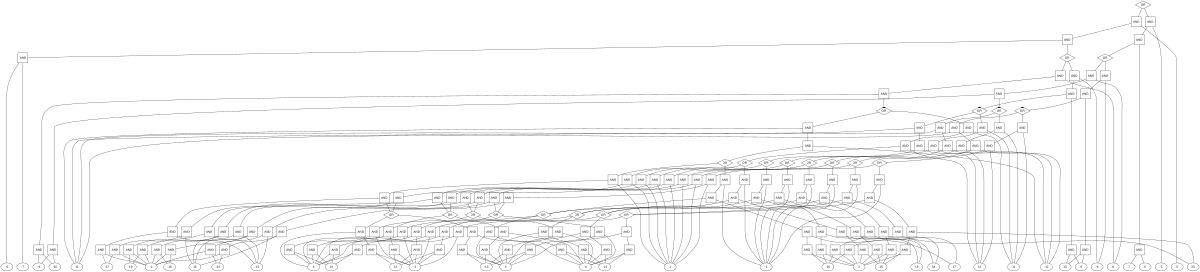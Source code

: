 graph demo_instances{
      rankdir=TB;
      size="8,5";
      node [fontname="Arial"];

      AND3 [shape=square, label="AND"];
      AND3 -- -6;
      AND3 -- -7;
      AND7 [shape=square, label="AND"];
      AND7 -- -9;
      AND7 -- -10;
      AND14 [shape=square, label="AND"];
      AND14 -- -2;
      AND14 -- -17;
      AND15 [shape=square, label="AND"];
      AND15 -- -15;
      AND15 -- AND14;
      AND19 [shape=square, label="AND"];
      AND19 -- -3;
      AND19 -- 13;
      AND20 [shape=square, label="AND"];
      AND20 -- 4;
      AND20 -- AND19;
      AND24 [shape=square, label="AND"];
      AND24 -- -13;
      AND24 -- 3;
      AND25 [shape=square, label="AND"];
      AND25 -- -4;
      AND25 -- AND24;
      OR26 [shape=diamond, label="OR"];
      OR26 -- AND20;
      OR26 -- AND25;
      AND27 [shape=square, label="AND"];
      AND27 -- AND15;
      AND27 -- OR26;
      AND28 [shape=square, label="AND"];
      AND28 -- 1;
      AND28 -- AND27;
      AND33 [shape=square, label="AND"];
      AND33 -- 2;
      AND33 -- -16;
      AND34 [shape=square, label="AND"];
      AND34 -- 17;
      AND34 -- AND33;
      AND36 [shape=square, label="AND"];
      AND36 -- -4;
      AND36 -- -14;
      AND37 [shape=square, label="AND"];
      AND37 -- 3;
      AND37 -- AND36;
      AND39 [shape=square, label="AND"];
      AND39 -- 4;
      AND39 -- 14;
      AND40 [shape=square, label="AND"];
      AND40 -- -3;
      AND40 -- AND39;
      OR41 [shape=diamond, label="OR"];
      OR41 -- AND37;
      OR41 -- AND40;
      AND42 [shape=square, label="AND"];
      AND42 -- AND34;
      AND42 -- OR41;
      AND43 [shape=square, label="AND"];
      AND43 -- -1;
      AND43 -- AND42;
      OR44 [shape=diamond, label="OR"];
      OR44 -- AND28;
      OR44 -- AND43;
      AND45 [shape=square, label="AND"];
      AND45 -- -12;
      AND45 -- OR44;
      AND46 [shape=square, label="AND"];
      AND46 -- 11;
      AND46 -- AND45;
      AND50 [shape=square, label="AND"];
      AND50 -- -2;
      AND50 -- -17;
      AND51 [shape=square, label="AND"];
      AND51 -- 15;
      AND51 -- AND50;
      AND52 [shape=square, label="AND"];
      AND52 -- AND51;
      AND52 -- OR26;
      AND53 [shape=square, label="AND"];
      AND53 -- 1;
      AND53 -- AND52;
      AND55 [shape=square, label="AND"];
      AND55 -- 2;
      AND55 -- 16;
      AND56 [shape=square, label="AND"];
      AND56 -- 17;
      AND56 -- AND55;
      AND57 [shape=square, label="AND"];
      AND57 -- AND56;
      AND57 -- OR41;
      AND58 [shape=square, label="AND"];
      AND58 -- -1;
      AND58 -- AND57;
      OR59 [shape=diamond, label="OR"];
      OR59 -- AND53;
      OR59 -- AND58;
      AND60 [shape=square, label="AND"];
      AND60 -- 12;
      AND60 -- OR59;
      AND61 [shape=square, label="AND"];
      AND61 -- -11;
      AND61 -- AND60;
      OR62 [shape=diamond, label="OR"];
      OR62 -- AND46;
      OR62 -- AND61;
      AND63 [shape=square, label="AND"];
      AND63 -- AND7;
      AND63 -- OR62;
      AND64 [shape=square, label="AND"];
      AND64 -- 8;
      AND64 -- AND63;
      AND68 [shape=square, label="AND"];
      AND68 -- 10;
      AND68 -- 9;
      AND70 [shape=square, label="AND"];
      AND70 -- -2;
      AND70 -- -19;
      AND71 [shape=square, label="AND"];
      AND71 -- -15;
      AND71 -- AND70;
      AND72 [shape=square, label="AND"];
      AND72 -- -3;
      AND72 -- 13;
      AND73 [shape=square, label="AND"];
      AND73 -- 4;
      AND73 -- AND72;
      AND74 [shape=square, label="AND"];
      AND74 -- -13;
      AND74 -- 3;
      AND75 [shape=square, label="AND"];
      AND75 -- -4;
      AND75 -- AND74;
      OR76 [shape=diamond, label="OR"];
      OR76 -- AND73;
      OR76 -- AND75;
      AND77 [shape=square, label="AND"];
      AND77 -- AND71;
      AND77 -- OR76;
      AND78 [shape=square, label="AND"];
      AND78 -- 1;
      AND78 -- AND77;
      AND80 [shape=square, label="AND"];
      AND80 -- 2;
      AND80 -- -16;
      AND81 [shape=square, label="AND"];
      AND81 -- 19;
      AND81 -- AND80;
      AND82 [shape=square, label="AND"];
      AND82 -- -4;
      AND82 -- -14;
      AND83 [shape=square, label="AND"];
      AND83 -- 3;
      AND83 -- AND82;
      AND84 [shape=square, label="AND"];
      AND84 -- 4;
      AND84 -- 14;
      AND85 [shape=square, label="AND"];
      AND85 -- -3;
      AND85 -- AND84;
      OR86 [shape=diamond, label="OR"];
      OR86 -- AND83;
      OR86 -- AND85;
      AND87 [shape=square, label="AND"];
      AND87 -- AND81;
      AND87 -- OR86;
      AND88 [shape=square, label="AND"];
      AND88 -- -1;
      AND88 -- AND87;
      OR89 [shape=diamond, label="OR"];
      OR89 -- AND78;
      OR89 -- AND88;
      AND90 [shape=square, label="AND"];
      AND90 -- -12;
      AND90 -- OR89;
      AND91 [shape=square, label="AND"];
      AND91 -- 11;
      AND91 -- AND90;
      AND92 [shape=square, label="AND"];
      AND92 -- -2;
      AND92 -- -19;
      AND93 [shape=square, label="AND"];
      AND93 -- 15;
      AND93 -- AND92;
      AND94 [shape=square, label="AND"];
      AND94 -- AND93;
      AND94 -- OR76;
      AND95 [shape=square, label="AND"];
      AND95 -- 1;
      AND95 -- AND94;
      AND96 [shape=square, label="AND"];
      AND96 -- 2;
      AND96 -- 16;
      AND97 [shape=square, label="AND"];
      AND97 -- 19;
      AND97 -- AND96;
      AND98 [shape=square, label="AND"];
      AND98 -- AND97;
      AND98 -- OR86;
      AND99 [shape=square, label="AND"];
      AND99 -- -1;
      AND99 -- AND98;
      OR100 [shape=diamond, label="OR"];
      OR100 -- AND95;
      OR100 -- AND99;
      AND101 [shape=square, label="AND"];
      AND101 -- 12;
      AND101 -- OR100;
      AND102 [shape=square, label="AND"];
      AND102 -- -11;
      AND102 -- AND101;
      OR103 [shape=diamond, label="OR"];
      OR103 -- AND91;
      OR103 -- AND102;
      AND104 [shape=square, label="AND"];
      AND104 -- AND68;
      AND104 -- OR103;
      AND105 [shape=square, label="AND"];
      AND105 -- -8;
      AND105 -- AND104;
      OR106 [shape=diamond, label="OR"];
      OR106 -- AND64;
      OR106 -- AND105;
      AND107 [shape=square, label="AND"];
      AND107 -- AND3;
      AND107 -- OR106;
      AND108 [shape=square, label="AND"];
      AND108 -- 5;
      AND108 -- AND107;
      AND112 [shape=square, label="AND"];
      AND112 -- 7;
      AND112 -- 6;
      AND113 [shape=square, label="AND"];
      AND113 -- -9;
      AND113 -- -10;
      AND115 [shape=square, label="AND"];
      AND115 -- -2;
      AND115 -- -18;
      AND116 [shape=square, label="AND"];
      AND116 -- -15;
      AND116 -- AND115;
      AND117 [shape=square, label="AND"];
      AND117 -- -3;
      AND117 -- 13;
      AND118 [shape=square, label="AND"];
      AND118 -- 4;
      AND118 -- AND117;
      AND119 [shape=square, label="AND"];
      AND119 -- -13;
      AND119 -- 3;
      AND120 [shape=square, label="AND"];
      AND120 -- -4;
      AND120 -- AND119;
      OR121 [shape=diamond, label="OR"];
      OR121 -- AND118;
      OR121 -- AND120;
      AND122 [shape=square, label="AND"];
      AND122 -- AND116;
      AND122 -- OR121;
      AND123 [shape=square, label="AND"];
      AND123 -- 1;
      AND123 -- AND122;
      AND125 [shape=square, label="AND"];
      AND125 -- 2;
      AND125 -- -16;
      AND126 [shape=square, label="AND"];
      AND126 -- 18;
      AND126 -- AND125;
      AND127 [shape=square, label="AND"];
      AND127 -- -4;
      AND127 -- -14;
      AND128 [shape=square, label="AND"];
      AND128 -- 3;
      AND128 -- AND127;
      AND129 [shape=square, label="AND"];
      AND129 -- 4;
      AND129 -- 14;
      AND130 [shape=square, label="AND"];
      AND130 -- -3;
      AND130 -- AND129;
      OR131 [shape=diamond, label="OR"];
      OR131 -- AND128;
      OR131 -- AND130;
      AND132 [shape=square, label="AND"];
      AND132 -- AND126;
      AND132 -- OR131;
      AND133 [shape=square, label="AND"];
      AND133 -- -1;
      AND133 -- AND132;
      OR134 [shape=diamond, label="OR"];
      OR134 -- AND123;
      OR134 -- AND133;
      AND135 [shape=square, label="AND"];
      AND135 -- -12;
      AND135 -- OR134;
      AND136 [shape=square, label="AND"];
      AND136 -- 11;
      AND136 -- AND135;
      AND137 [shape=square, label="AND"];
      AND137 -- -2;
      AND137 -- -18;
      AND138 [shape=square, label="AND"];
      AND138 -- 15;
      AND138 -- AND137;
      AND139 [shape=square, label="AND"];
      AND139 -- AND138;
      AND139 -- OR121;
      AND140 [shape=square, label="AND"];
      AND140 -- 1;
      AND140 -- AND139;
      AND141 [shape=square, label="AND"];
      AND141 -- 2;
      AND141 -- 16;
      AND142 [shape=square, label="AND"];
      AND142 -- 18;
      AND142 -- AND141;
      AND143 [shape=square, label="AND"];
      AND143 -- AND142;
      AND143 -- OR131;
      AND144 [shape=square, label="AND"];
      AND144 -- -1;
      AND144 -- AND143;
      OR145 [shape=diamond, label="OR"];
      OR145 -- AND140;
      OR145 -- AND144;
      AND146 [shape=square, label="AND"];
      AND146 -- 12;
      AND146 -- OR145;
      AND147 [shape=square, label="AND"];
      AND147 -- -11;
      AND147 -- AND146;
      OR148 [shape=diamond, label="OR"];
      OR148 -- AND136;
      OR148 -- AND147;
      AND149 [shape=square, label="AND"];
      AND149 -- AND113;
      AND149 -- OR148;
      AND150 [shape=square, label="AND"];
      AND150 -- 8;
      AND150 -- AND149;
      AND151 [shape=square, label="AND"];
      AND151 -- 10;
      AND151 -- 9;
      AND153 [shape=square, label="AND"];
      AND153 -- -2;
      AND153 -- -20;
      AND154 [shape=square, label="AND"];
      AND154 -- -15;
      AND154 -- AND153;
      AND155 [shape=square, label="AND"];
      AND155 -- -3;
      AND155 -- 13;
      AND156 [shape=square, label="AND"];
      AND156 -- 4;
      AND156 -- AND155;
      AND157 [shape=square, label="AND"];
      AND157 -- -13;
      AND157 -- 3;
      AND158 [shape=square, label="AND"];
      AND158 -- -4;
      AND158 -- AND157;
      OR159 [shape=diamond, label="OR"];
      OR159 -- AND156;
      OR159 -- AND158;
      AND160 [shape=square, label="AND"];
      AND160 -- AND154;
      AND160 -- OR159;
      AND161 [shape=square, label="AND"];
      AND161 -- 1;
      AND161 -- AND160;
      AND163 [shape=square, label="AND"];
      AND163 -- 2;
      AND163 -- -16;
      AND164 [shape=square, label="AND"];
      AND164 -- 20;
      AND164 -- AND163;
      AND165 [shape=square, label="AND"];
      AND165 -- -4;
      AND165 -- -14;
      AND166 [shape=square, label="AND"];
      AND166 -- 3;
      AND166 -- AND165;
      AND167 [shape=square, label="AND"];
      AND167 -- 4;
      AND167 -- 14;
      AND168 [shape=square, label="AND"];
      AND168 -- -3;
      AND168 -- AND167;
      OR169 [shape=diamond, label="OR"];
      OR169 -- AND166;
      OR169 -- AND168;
      AND170 [shape=square, label="AND"];
      AND170 -- AND164;
      AND170 -- OR169;
      AND171 [shape=square, label="AND"];
      AND171 -- -1;
      AND171 -- AND170;
      OR172 [shape=diamond, label="OR"];
      OR172 -- AND161;
      OR172 -- AND171;
      AND173 [shape=square, label="AND"];
      AND173 -- -12;
      AND173 -- OR172;
      AND174 [shape=square, label="AND"];
      AND174 -- 11;
      AND174 -- AND173;
      AND175 [shape=square, label="AND"];
      AND175 -- -2;
      AND175 -- -20;
      AND176 [shape=square, label="AND"];
      AND176 -- 15;
      AND176 -- AND175;
      AND177 [shape=square, label="AND"];
      AND177 -- AND176;
      AND177 -- OR159;
      AND178 [shape=square, label="AND"];
      AND178 -- 1;
      AND178 -- AND177;
      AND179 [shape=square, label="AND"];
      AND179 -- 2;
      AND179 -- 16;
      AND180 [shape=square, label="AND"];
      AND180 -- 20;
      AND180 -- AND179;
      AND181 [shape=square, label="AND"];
      AND181 -- AND180;
      AND181 -- OR169;
      AND182 [shape=square, label="AND"];
      AND182 -- -1;
      AND182 -- AND181;
      OR183 [shape=diamond, label="OR"];
      OR183 -- AND178;
      OR183 -- AND182;
      AND184 [shape=square, label="AND"];
      AND184 -- 12;
      AND184 -- OR183;
      AND185 [shape=square, label="AND"];
      AND185 -- -11;
      AND185 -- AND184;
      OR186 [shape=diamond, label="OR"];
      OR186 -- AND174;
      OR186 -- AND185;
      AND187 [shape=square, label="AND"];
      AND187 -- AND151;
      AND187 -- OR186;
      AND188 [shape=square, label="AND"];
      AND188 -- -8;
      AND188 -- AND187;
      OR189 [shape=diamond, label="OR"];
      OR189 -- AND150;
      OR189 -- AND188;
      AND190 [shape=square, label="AND"];
      AND190 -- AND112;
      AND190 -- OR189;
      AND191 [shape=square, label="AND"];
      AND191 -- -5;
      AND191 -- AND190;
      OR192 [shape=diamond, label="OR"];
      OR192 -- AND108;
      OR192 -- AND191;
      {rank=same;5; -6; -7; 8; -9; -10; 11; -12; 1; -15; -2; -17; 4; -3; 13; -4; -13; 3; -1; 17; 2; -16; -14; 14; -11; 12; 15; 16; -8; 10; 9; -19; 19; -5; 7; 6; -18; 18; -20; 20; }
}